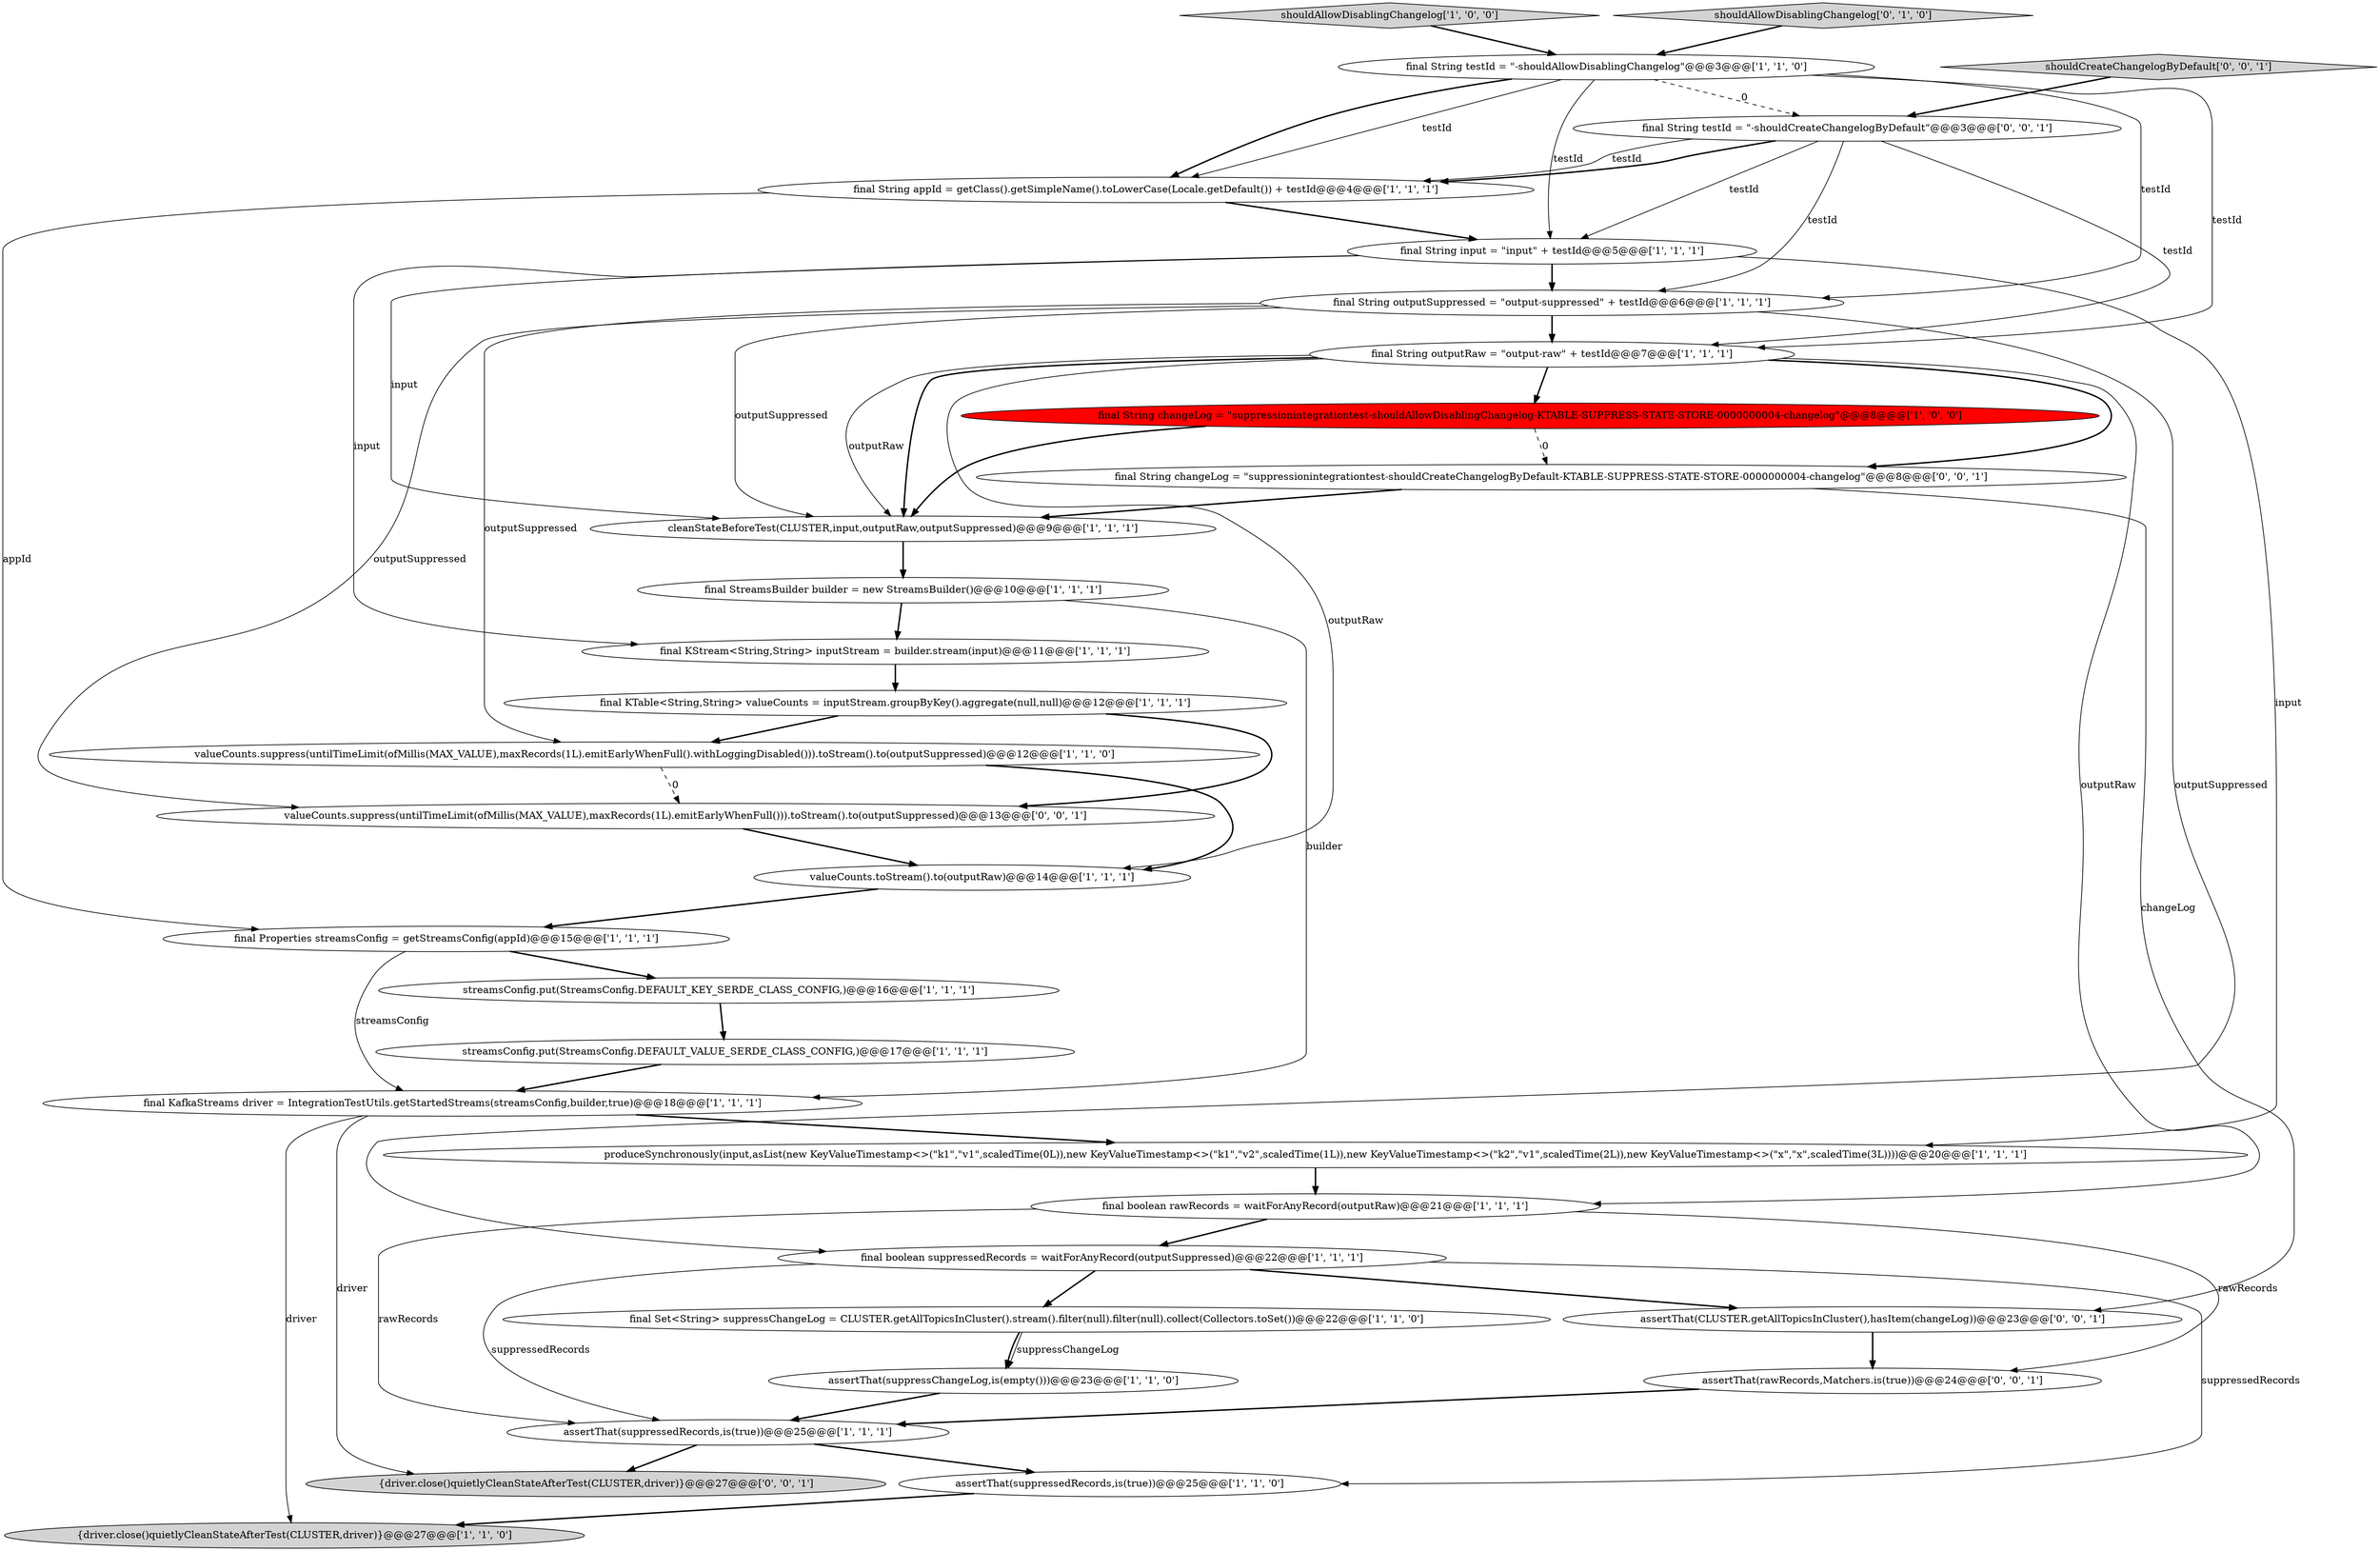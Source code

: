 digraph {
12 [style = filled, label = "shouldAllowDisablingChangelog['1', '0', '0']", fillcolor = lightgray, shape = diamond image = "AAA0AAABBB1BBB"];
19 [style = filled, label = "final String appId = getClass().getSimpleName().toLowerCase(Locale.getDefault()) + testId@@@4@@@['1', '1', '1']", fillcolor = white, shape = ellipse image = "AAA0AAABBB1BBB"];
6 [style = filled, label = "final Properties streamsConfig = getStreamsConfig(appId)@@@15@@@['1', '1', '1']", fillcolor = white, shape = ellipse image = "AAA0AAABBB1BBB"];
32 [style = filled, label = "final String testId = \"-shouldCreateChangelogByDefault\"@@@3@@@['0', '0', '1']", fillcolor = white, shape = ellipse image = "AAA0AAABBB3BBB"];
23 [style = filled, label = "final KTable<String,String> valueCounts = inputStream.groupByKey().aggregate(null,null)@@@12@@@['1', '1', '1']", fillcolor = white, shape = ellipse image = "AAA0AAABBB1BBB"];
2 [style = filled, label = "assertThat(suppressedRecords,is(true))@@@25@@@['1', '1', '1']", fillcolor = white, shape = ellipse image = "AAA0AAABBB1BBB"];
11 [style = filled, label = "final KafkaStreams driver = IntegrationTestUtils.getStartedStreams(streamsConfig,builder,true)@@@18@@@['1', '1', '1']", fillcolor = white, shape = ellipse image = "AAA0AAABBB1BBB"];
5 [style = filled, label = "final String testId = \"-shouldAllowDisablingChangelog\"@@@3@@@['1', '1', '0']", fillcolor = white, shape = ellipse image = "AAA0AAABBB1BBB"];
9 [style = filled, label = "assertThat(suppressedRecords,is(true))@@@25@@@['1', '1', '0']", fillcolor = white, shape = ellipse image = "AAA0AAABBB1BBB"];
8 [style = filled, label = "final Set<String> suppressChangeLog = CLUSTER.getAllTopicsInCluster().stream().filter(null).filter(null).collect(Collectors.toSet())@@@22@@@['1', '1', '0']", fillcolor = white, shape = ellipse image = "AAA0AAABBB1BBB"];
31 [style = filled, label = "valueCounts.suppress(untilTimeLimit(ofMillis(MAX_VALUE),maxRecords(1L).emitEarlyWhenFull())).toStream().to(outputSuppressed)@@@13@@@['0', '0', '1']", fillcolor = white, shape = ellipse image = "AAA0AAABBB3BBB"];
4 [style = filled, label = "final KStream<String,String> inputStream = builder.stream(input)@@@11@@@['1', '1', '1']", fillcolor = white, shape = ellipse image = "AAA0AAABBB1BBB"];
24 [style = filled, label = "streamsConfig.put(StreamsConfig.DEFAULT_VALUE_SERDE_CLASS_CONFIG,)@@@17@@@['1', '1', '1']", fillcolor = white, shape = ellipse image = "AAA0AAABBB1BBB"];
20 [style = filled, label = "final boolean suppressedRecords = waitForAnyRecord(outputSuppressed)@@@22@@@['1', '1', '1']", fillcolor = white, shape = ellipse image = "AAA0AAABBB1BBB"];
17 [style = filled, label = "streamsConfig.put(StreamsConfig.DEFAULT_KEY_SERDE_CLASS_CONFIG,)@@@16@@@['1', '1', '1']", fillcolor = white, shape = ellipse image = "AAA0AAABBB1BBB"];
1 [style = filled, label = "final boolean rawRecords = waitForAnyRecord(outputRaw)@@@21@@@['1', '1', '1']", fillcolor = white, shape = ellipse image = "AAA0AAABBB1BBB"];
15 [style = filled, label = "produceSynchronously(input,asList(new KeyValueTimestamp<>(\"k1\",\"v1\",scaledTime(0L)),new KeyValueTimestamp<>(\"k1\",\"v2\",scaledTime(1L)),new KeyValueTimestamp<>(\"k2\",\"v1\",scaledTime(2L)),new KeyValueTimestamp<>(\"x\",\"x\",scaledTime(3L))))@@@20@@@['1', '1', '1']", fillcolor = white, shape = ellipse image = "AAA0AAABBB1BBB"];
28 [style = filled, label = "assertThat(rawRecords,Matchers.is(true))@@@24@@@['0', '0', '1']", fillcolor = white, shape = ellipse image = "AAA0AAABBB3BBB"];
22 [style = filled, label = "valueCounts.toStream().to(outputRaw)@@@14@@@['1', '1', '1']", fillcolor = white, shape = ellipse image = "AAA0AAABBB1BBB"];
30 [style = filled, label = "final String changeLog = \"suppressionintegrationtest-shouldCreateChangelogByDefault-KTABLE-SUPPRESS-STATE-STORE-0000000004-changelog\"@@@8@@@['0', '0', '1']", fillcolor = white, shape = ellipse image = "AAA0AAABBB3BBB"];
0 [style = filled, label = "final String outputSuppressed = \"output-suppressed\" + testId@@@6@@@['1', '1', '1']", fillcolor = white, shape = ellipse image = "AAA0AAABBB1BBB"];
13 [style = filled, label = "assertThat(suppressChangeLog,is(empty()))@@@23@@@['1', '1', '0']", fillcolor = white, shape = ellipse image = "AAA0AAABBB1BBB"];
29 [style = filled, label = "{driver.close()quietlyCleanStateAfterTest(CLUSTER,driver)}@@@27@@@['0', '0', '1']", fillcolor = lightgray, shape = ellipse image = "AAA0AAABBB3BBB"];
18 [style = filled, label = "valueCounts.suppress(untilTimeLimit(ofMillis(MAX_VALUE),maxRecords(1L).emitEarlyWhenFull().withLoggingDisabled())).toStream().to(outputSuppressed)@@@12@@@['1', '1', '0']", fillcolor = white, shape = ellipse image = "AAA0AAABBB1BBB"];
14 [style = filled, label = "final String changeLog = \"suppressionintegrationtest-shouldAllowDisablingChangelog-KTABLE-SUPPRESS-STATE-STORE-0000000004-changelog\"@@@8@@@['1', '0', '0']", fillcolor = red, shape = ellipse image = "AAA1AAABBB1BBB"];
26 [style = filled, label = "assertThat(CLUSTER.getAllTopicsInCluster(),hasItem(changeLog))@@@23@@@['0', '0', '1']", fillcolor = white, shape = ellipse image = "AAA0AAABBB3BBB"];
25 [style = filled, label = "shouldAllowDisablingChangelog['0', '1', '0']", fillcolor = lightgray, shape = diamond image = "AAA0AAABBB2BBB"];
16 [style = filled, label = "{driver.close()quietlyCleanStateAfterTest(CLUSTER,driver)}@@@27@@@['1', '1', '0']", fillcolor = lightgray, shape = ellipse image = "AAA0AAABBB1BBB"];
7 [style = filled, label = "cleanStateBeforeTest(CLUSTER,input,outputRaw,outputSuppressed)@@@9@@@['1', '1', '1']", fillcolor = white, shape = ellipse image = "AAA0AAABBB1BBB"];
10 [style = filled, label = "final String input = \"input\" + testId@@@5@@@['1', '1', '1']", fillcolor = white, shape = ellipse image = "AAA0AAABBB1BBB"];
21 [style = filled, label = "final String outputRaw = \"output-raw\" + testId@@@7@@@['1', '1', '1']", fillcolor = white, shape = ellipse image = "AAA0AAABBB1BBB"];
27 [style = filled, label = "shouldCreateChangelogByDefault['0', '0', '1']", fillcolor = lightgray, shape = diamond image = "AAA0AAABBB3BBB"];
3 [style = filled, label = "final StreamsBuilder builder = new StreamsBuilder()@@@10@@@['1', '1', '1']", fillcolor = white, shape = ellipse image = "AAA0AAABBB1BBB"];
0->20 [style = solid, label="outputSuppressed"];
6->17 [style = bold, label=""];
23->31 [style = bold, label=""];
32->21 [style = solid, label="testId"];
27->32 [style = bold, label=""];
21->7 [style = solid, label="outputRaw"];
31->22 [style = bold, label=""];
1->2 [style = solid, label="rawRecords"];
12->5 [style = bold, label=""];
19->6 [style = solid, label="appId"];
20->26 [style = bold, label=""];
20->2 [style = solid, label="suppressedRecords"];
1->28 [style = solid, label="rawRecords"];
32->0 [style = solid, label="testId"];
21->1 [style = solid, label="outputRaw"];
0->31 [style = solid, label="outputSuppressed"];
10->4 [style = solid, label="input"];
5->21 [style = solid, label="testId"];
1->20 [style = bold, label=""];
0->18 [style = solid, label="outputSuppressed"];
19->10 [style = bold, label=""];
20->9 [style = solid, label="suppressedRecords"];
3->11 [style = solid, label="builder"];
5->0 [style = solid, label="testId"];
0->21 [style = bold, label=""];
2->9 [style = bold, label=""];
8->13 [style = bold, label=""];
32->19 [style = bold, label=""];
21->30 [style = bold, label=""];
11->29 [style = solid, label="driver"];
3->4 [style = bold, label=""];
6->11 [style = solid, label="streamsConfig"];
30->26 [style = solid, label="changeLog"];
7->3 [style = bold, label=""];
11->15 [style = bold, label=""];
9->16 [style = bold, label=""];
5->19 [style = solid, label="testId"];
14->7 [style = bold, label=""];
10->15 [style = solid, label="input"];
21->22 [style = solid, label="outputRaw"];
5->19 [style = bold, label=""];
28->2 [style = bold, label=""];
5->32 [style = dashed, label="0"];
20->8 [style = bold, label=""];
10->7 [style = solid, label="input"];
18->22 [style = bold, label=""];
17->24 [style = bold, label=""];
32->10 [style = solid, label="testId"];
24->11 [style = bold, label=""];
30->7 [style = bold, label=""];
14->30 [style = dashed, label="0"];
10->0 [style = bold, label=""];
21->14 [style = bold, label=""];
13->2 [style = bold, label=""];
21->7 [style = bold, label=""];
25->5 [style = bold, label=""];
26->28 [style = bold, label=""];
8->13 [style = solid, label="suppressChangeLog"];
2->29 [style = bold, label=""];
18->31 [style = dashed, label="0"];
5->10 [style = solid, label="testId"];
23->18 [style = bold, label=""];
4->23 [style = bold, label=""];
11->16 [style = solid, label="driver"];
32->19 [style = solid, label="testId"];
22->6 [style = bold, label=""];
0->7 [style = solid, label="outputSuppressed"];
15->1 [style = bold, label=""];
}
